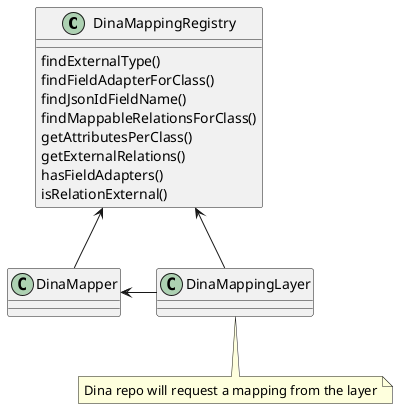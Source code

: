 @startuml
DinaMappingRegistry <-- DinaMapper
DinaMappingRegistry <-- DinaMappingLayer
DinaMapper <- DinaMappingLayer

DinaMappingRegistry : findExternalType()
DinaMappingRegistry : findFieldAdapterForClass()
DinaMappingRegistry : findJsonIdFieldName()
DinaMappingRegistry : findMappableRelationsForClass()
DinaMappingRegistry : getAttributesPerClass()
DinaMappingRegistry : getExternalRelations()
DinaMappingRegistry : hasFieldAdapters()
DinaMappingRegistry : isRelationExternal()

note bottom of DinaMappingLayer: Dina repo will request a mapping from the layer
@enduml

